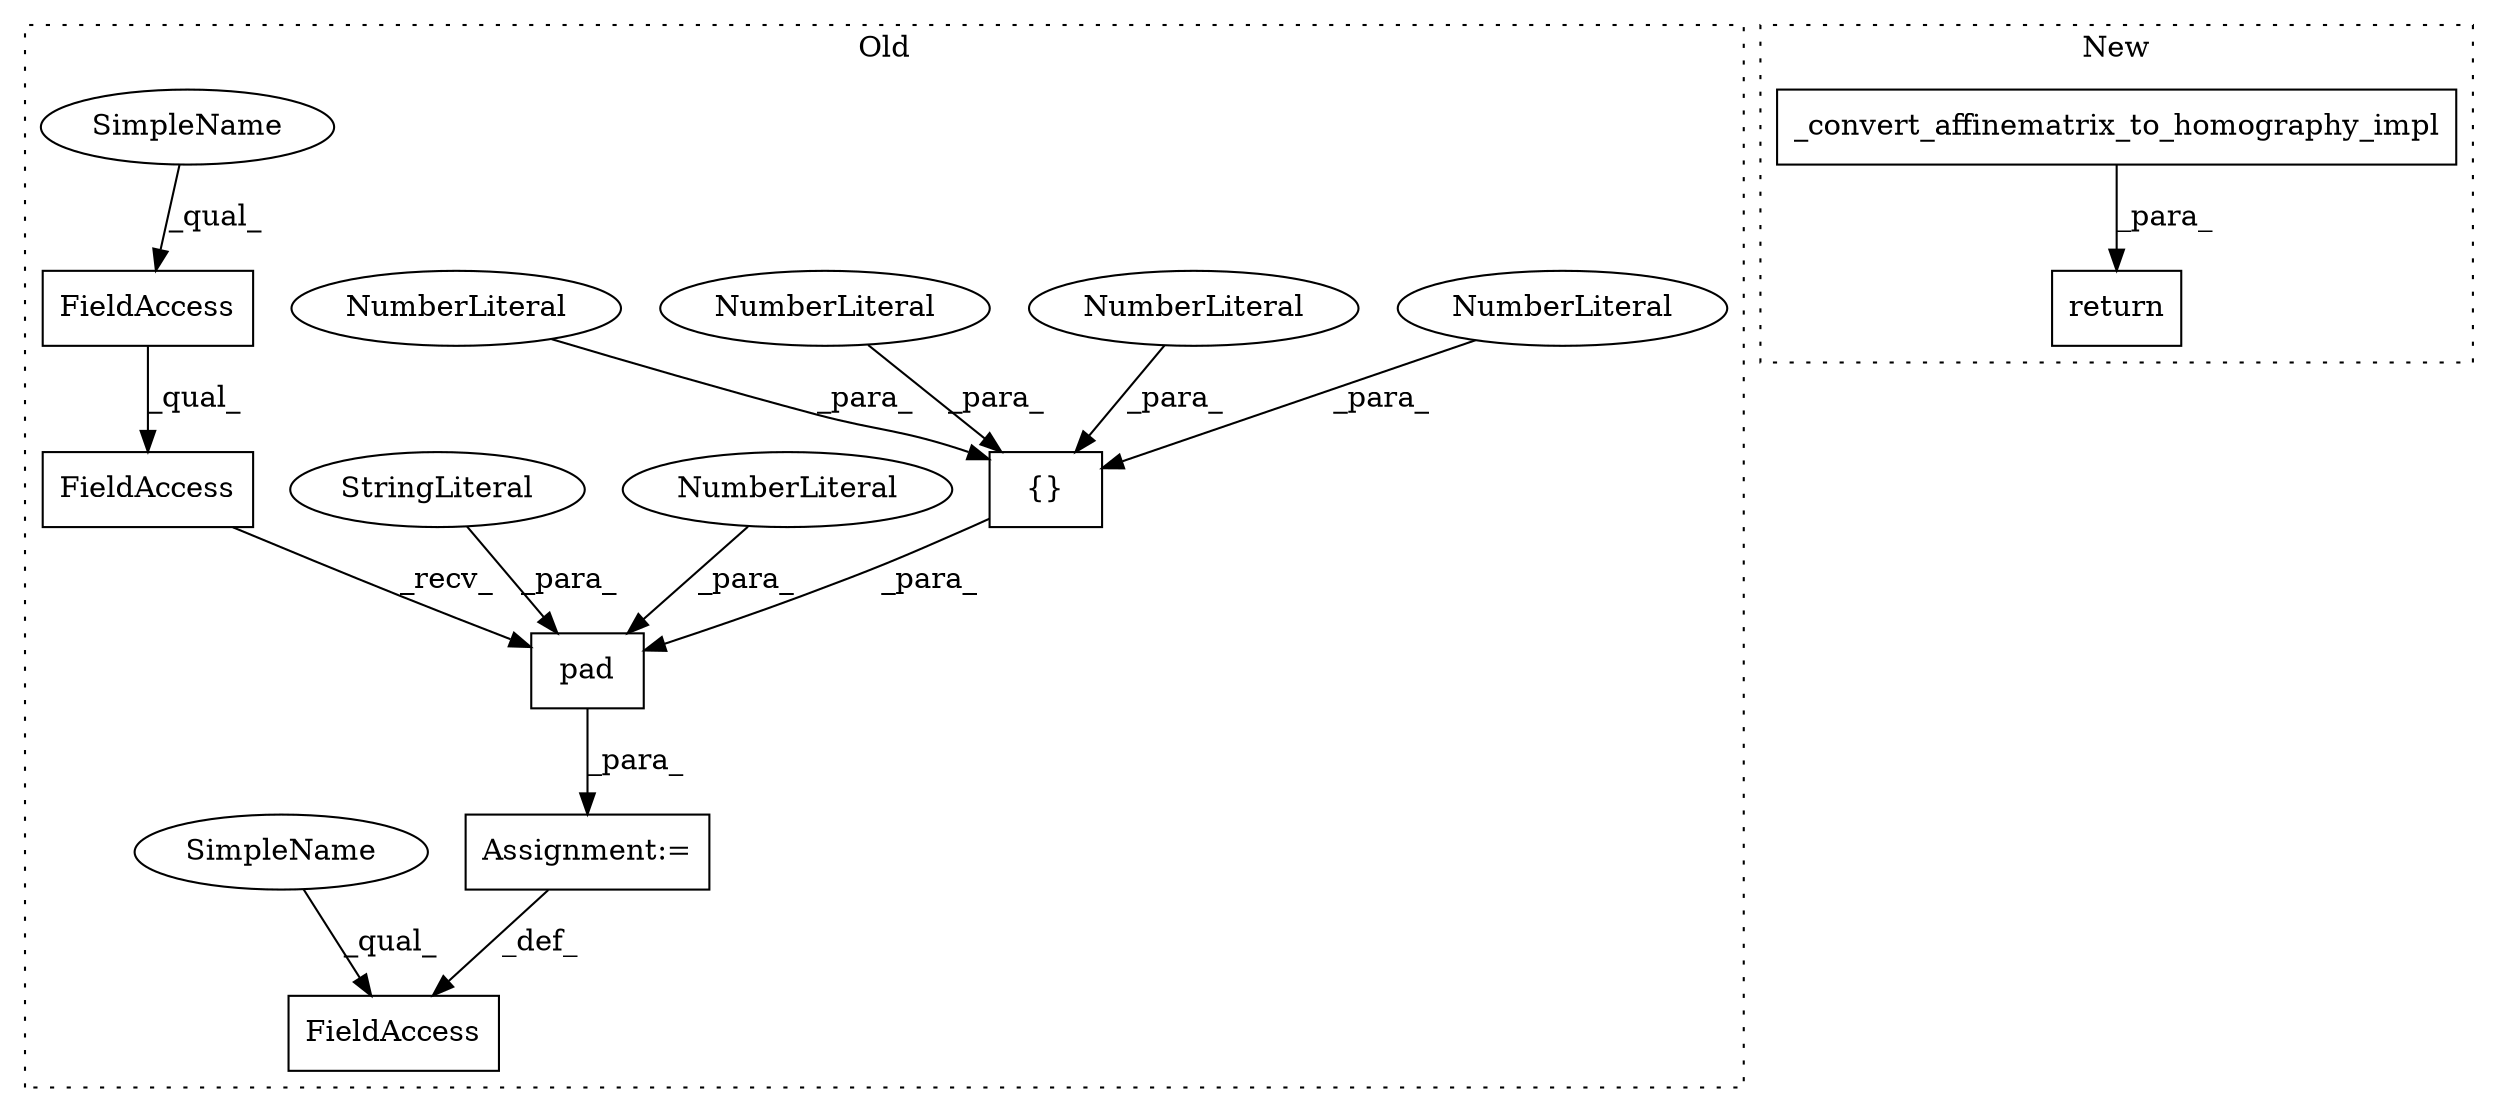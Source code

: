 digraph G {
subgraph cluster0 {
1 [label="{}" a="4" s="2869,2877" l="1,1" shape="box"];
3 [label="NumberLiteral" a="34" s="2872" l="1" shape="ellipse"];
4 [label="NumberLiteral" a="34" s="2870" l="1" shape="ellipse"];
5 [label="NumberLiteral" a="34" s="2874" l="1" shape="ellipse"];
6 [label="NumberLiteral" a="34" s="2876" l="1" shape="ellipse"];
7 [label="pad" a="32" s="2854,2893" l="4,1" shape="box"];
8 [label="NumberLiteral" a="34" s="2890" l="3" shape="ellipse"];
9 [label="FieldAccess" a="22" s="2821" l="12" shape="box"];
10 [label="FieldAccess" a="22" s="2834" l="8" shape="box"];
11 [label="FieldAccess" a="22" s="2834" l="19" shape="box"];
12 [label="StringLiteral" a="45" s="2879" l="10" shape="ellipse"];
13 [label="Assignment:=" a="7" s="2833" l="1" shape="box"];
15 [label="SimpleName" a="42" s="2834" l="5" shape="ellipse"];
16 [label="SimpleName" a="42" s="2821" l="5" shape="ellipse"];
label = "Old";
style="dotted";
}
subgraph cluster1 {
2 [label="_convert_affinematrix_to_homography_impl" a="32" s="3058,3100" l="41,1" shape="box"];
14 [label="return" a="41" s="3051" l="7" shape="box"];
label = "New";
style="dotted";
}
1 -> 7 [label="_para_"];
2 -> 14 [label="_para_"];
3 -> 1 [label="_para_"];
4 -> 1 [label="_para_"];
5 -> 1 [label="_para_"];
6 -> 1 [label="_para_"];
7 -> 13 [label="_para_"];
8 -> 7 [label="_para_"];
10 -> 11 [label="_qual_"];
11 -> 7 [label="_recv_"];
12 -> 7 [label="_para_"];
13 -> 9 [label="_def_"];
15 -> 10 [label="_qual_"];
16 -> 9 [label="_qual_"];
}
